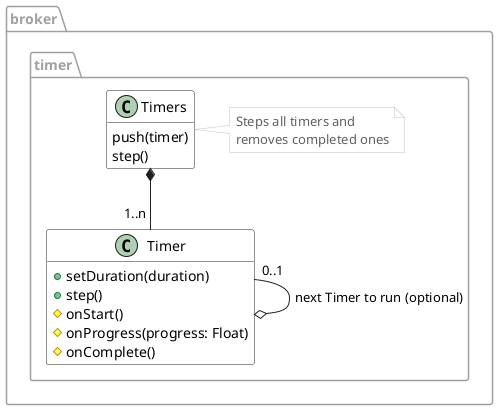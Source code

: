 @startuml timer

' ---- (style) --------------------------------

skinparam shadowing false
skinparam backgroundColor White
skinparam package {
  BorderColor #A0A0A0
  FontColor #A0A0A0
}
skinparam class {
  BackgroundColor White
  ArrowColor #202020
  BorderColor #202020
  FontColor #000000
}
skinparam note {
  BackgroundColor White
  FontColor #606060
  BorderColor #C0C0C0
}
skinparam stereotypeIBackgroundColor Lavender
hide empty members

' ---- (diagram) ------------------------------

package broker.timer {
	class Timer {
    +setDuration(duration)
    +step()
    #onStart()
    #onProgress(progress: Float)
    #onComplete()
  }
	class Timers {
    push(timer)
    step()
  }

  Timers *-- "1..n " Timer
  Timer o-l- "0..1" Timer : next Timer to run (optional)

  note right of Timers
  Steps all timers and
  removes completed ones
  end note
}

@enduml
